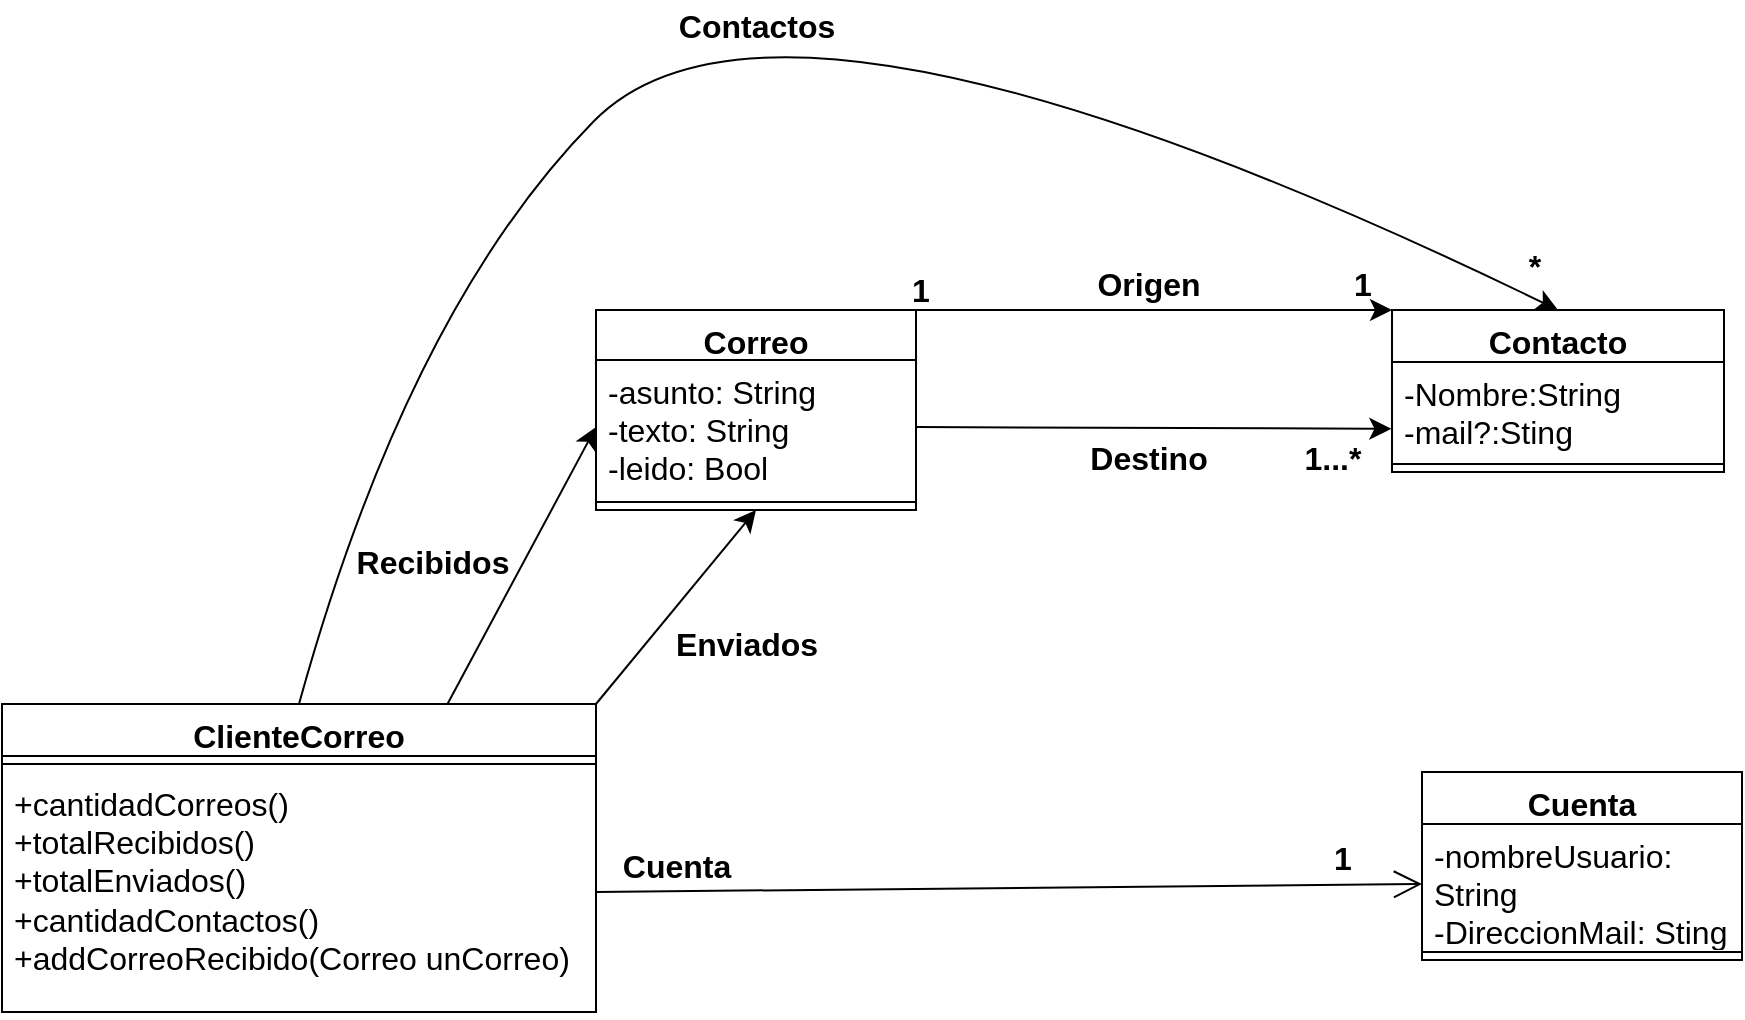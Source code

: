 <mxfile version="21.6.8" type="device">
  <diagram name="Página-1" id="mfp94jwwpFpXAAsBuNcY">
    <mxGraphModel dx="1133" dy="663" grid="0" gridSize="10" guides="1" tooltips="1" connect="1" arrows="1" fold="1" page="0" pageScale="1" pageWidth="827" pageHeight="1169" math="0" shadow="0">
      <root>
        <mxCell id="0" />
        <mxCell id="1" parent="0" />
        <mxCell id="lnHdh-FFuJDgcFn5CnuE-27" style="edgeStyle=none;curved=1;rounded=0;orthogonalLoop=1;jettySize=auto;html=1;exitX=1;exitY=0;exitDx=0;exitDy=0;entryX=0;entryY=0;entryDx=0;entryDy=0;fontSize=12;startSize=8;endSize=8;" edge="1" parent="1" source="lnHdh-FFuJDgcFn5CnuE-1" target="lnHdh-FFuJDgcFn5CnuE-5">
          <mxGeometry relative="1" as="geometry" />
        </mxCell>
        <mxCell id="lnHdh-FFuJDgcFn5CnuE-1" value="Correo&lt;br&gt;" style="swimlane;fontStyle=1;align=center;verticalAlign=top;childLayout=stackLayout;horizontal=1;startSize=25;horizontalStack=0;resizeParent=1;resizeParentMax=0;resizeLast=0;collapsible=1;marginBottom=0;whiteSpace=wrap;html=1;fontSize=16;" vertex="1" parent="1">
          <mxGeometry x="82" y="164" width="160" height="100" as="geometry" />
        </mxCell>
        <mxCell id="lnHdh-FFuJDgcFn5CnuE-2" value="-asunto: String&lt;br&gt;-texto: String&lt;br&gt;-leido: Bool" style="text;strokeColor=none;fillColor=none;align=left;verticalAlign=top;spacingLeft=4;spacingRight=4;overflow=hidden;rotatable=0;points=[[0,0.5],[1,0.5]];portConstraint=eastwest;whiteSpace=wrap;html=1;fontSize=16;" vertex="1" parent="lnHdh-FFuJDgcFn5CnuE-1">
          <mxGeometry y="25" width="160" height="67" as="geometry" />
        </mxCell>
        <mxCell id="lnHdh-FFuJDgcFn5CnuE-3" value="" style="line;strokeWidth=1;fillColor=none;align=left;verticalAlign=middle;spacingTop=-1;spacingLeft=3;spacingRight=3;rotatable=0;labelPosition=right;points=[];portConstraint=eastwest;strokeColor=inherit;fontSize=16;" vertex="1" parent="lnHdh-FFuJDgcFn5CnuE-1">
          <mxGeometry y="92" width="160" height="8" as="geometry" />
        </mxCell>
        <mxCell id="lnHdh-FFuJDgcFn5CnuE-5" value="Contacto" style="swimlane;fontStyle=1;align=center;verticalAlign=top;childLayout=stackLayout;horizontal=1;startSize=26;horizontalStack=0;resizeParent=1;resizeParentMax=0;resizeLast=0;collapsible=1;marginBottom=0;whiteSpace=wrap;html=1;fontSize=16;" vertex="1" parent="1">
          <mxGeometry x="480" y="164" width="166" height="81" as="geometry" />
        </mxCell>
        <mxCell id="lnHdh-FFuJDgcFn5CnuE-6" value="-Nombre:String&lt;br&gt;-mail?:Sting" style="text;strokeColor=none;fillColor=none;align=left;verticalAlign=top;spacingLeft=4;spacingRight=4;overflow=hidden;rotatable=0;points=[[0,0.5],[1,0.5]];portConstraint=eastwest;whiteSpace=wrap;html=1;fontSize=16;" vertex="1" parent="lnHdh-FFuJDgcFn5CnuE-5">
          <mxGeometry y="26" width="166" height="47" as="geometry" />
        </mxCell>
        <mxCell id="lnHdh-FFuJDgcFn5CnuE-7" value="" style="line;strokeWidth=1;fillColor=none;align=left;verticalAlign=middle;spacingTop=-1;spacingLeft=3;spacingRight=3;rotatable=0;labelPosition=right;points=[];portConstraint=eastwest;strokeColor=inherit;fontSize=16;" vertex="1" parent="lnHdh-FFuJDgcFn5CnuE-5">
          <mxGeometry y="73" width="166" height="8" as="geometry" />
        </mxCell>
        <mxCell id="lnHdh-FFuJDgcFn5CnuE-9" value="Cuenta" style="swimlane;fontStyle=1;align=center;verticalAlign=top;childLayout=stackLayout;horizontal=1;startSize=26;horizontalStack=0;resizeParent=1;resizeParentMax=0;resizeLast=0;collapsible=1;marginBottom=0;whiteSpace=wrap;html=1;fontSize=16;" vertex="1" parent="1">
          <mxGeometry x="495" y="395" width="160" height="94" as="geometry" />
        </mxCell>
        <mxCell id="lnHdh-FFuJDgcFn5CnuE-10" value="-nombreUsuario: String&lt;br&gt;-DireccionMail: Sting" style="text;strokeColor=none;fillColor=none;align=left;verticalAlign=top;spacingLeft=4;spacingRight=4;overflow=hidden;rotatable=0;points=[[0,0.5],[1,0.5]];portConstraint=eastwest;whiteSpace=wrap;html=1;fontSize=16;" vertex="1" parent="lnHdh-FFuJDgcFn5CnuE-9">
          <mxGeometry y="26" width="160" height="60" as="geometry" />
        </mxCell>
        <mxCell id="lnHdh-FFuJDgcFn5CnuE-11" value="" style="line;strokeWidth=1;fillColor=none;align=left;verticalAlign=middle;spacingTop=-1;spacingLeft=3;spacingRight=3;rotatable=0;labelPosition=right;points=[];portConstraint=eastwest;strokeColor=inherit;fontSize=16;" vertex="1" parent="lnHdh-FFuJDgcFn5CnuE-9">
          <mxGeometry y="86" width="160" height="8" as="geometry" />
        </mxCell>
        <mxCell id="lnHdh-FFuJDgcFn5CnuE-23" style="edgeStyle=none;curved=1;rounded=0;orthogonalLoop=1;jettySize=auto;html=1;exitX=0.75;exitY=0;exitDx=0;exitDy=0;entryX=0;entryY=0.5;entryDx=0;entryDy=0;fontSize=12;startSize=8;endSize=8;" edge="1" parent="1" source="lnHdh-FFuJDgcFn5CnuE-13" target="lnHdh-FFuJDgcFn5CnuE-2">
          <mxGeometry relative="1" as="geometry" />
        </mxCell>
        <mxCell id="lnHdh-FFuJDgcFn5CnuE-24" style="edgeStyle=none;curved=1;rounded=0;orthogonalLoop=1;jettySize=auto;html=1;exitX=1;exitY=0;exitDx=0;exitDy=0;fontSize=12;startSize=8;endSize=8;entryX=0.5;entryY=1;entryDx=0;entryDy=0;" edge="1" parent="1" source="lnHdh-FFuJDgcFn5CnuE-13" target="lnHdh-FFuJDgcFn5CnuE-1">
          <mxGeometry relative="1" as="geometry">
            <mxPoint x="140" y="304" as="targetPoint" />
          </mxGeometry>
        </mxCell>
        <mxCell id="lnHdh-FFuJDgcFn5CnuE-13" value="ClienteCorreo" style="swimlane;fontStyle=1;align=center;verticalAlign=top;childLayout=stackLayout;horizontal=1;startSize=26;horizontalStack=0;resizeParent=1;resizeParentMax=0;resizeLast=0;collapsible=1;marginBottom=0;whiteSpace=wrap;html=1;fontSize=16;" vertex="1" parent="1">
          <mxGeometry x="-215" y="361" width="297" height="154" as="geometry" />
        </mxCell>
        <mxCell id="lnHdh-FFuJDgcFn5CnuE-15" value="" style="line;strokeWidth=1;fillColor=none;align=left;verticalAlign=middle;spacingTop=-1;spacingLeft=3;spacingRight=3;rotatable=0;labelPosition=right;points=[];portConstraint=eastwest;strokeColor=inherit;fontSize=16;" vertex="1" parent="lnHdh-FFuJDgcFn5CnuE-13">
          <mxGeometry y="26" width="297" height="8" as="geometry" />
        </mxCell>
        <mxCell id="lnHdh-FFuJDgcFn5CnuE-16" value="+cantidadCorreos()&lt;br&gt;+totalRecibidos()&lt;br&gt;+totalEnviados()&lt;br&gt;+cantidadContactos()&lt;br&gt;+addCorreoRecibido(Correo unCorreo)" style="text;strokeColor=none;fillColor=none;align=left;verticalAlign=top;spacingLeft=4;spacingRight=4;overflow=hidden;rotatable=0;points=[[0,0.5],[1,0.5]];portConstraint=eastwest;whiteSpace=wrap;html=1;fontSize=16;" vertex="1" parent="lnHdh-FFuJDgcFn5CnuE-13">
          <mxGeometry y="34" width="297" height="120" as="geometry" />
        </mxCell>
        <mxCell id="lnHdh-FFuJDgcFn5CnuE-17" value="" style="endArrow=open;endFill=1;endSize=12;html=1;rounded=0;fontSize=12;curved=1;exitX=1;exitY=0.5;exitDx=0;exitDy=0;entryX=0;entryY=0.5;entryDx=0;entryDy=0;" edge="1" parent="1" source="lnHdh-FFuJDgcFn5CnuE-16" target="lnHdh-FFuJDgcFn5CnuE-10">
          <mxGeometry width="160" relative="1" as="geometry">
            <mxPoint x="120" y="400" as="sourcePoint" />
            <mxPoint x="280" y="400" as="targetPoint" />
          </mxGeometry>
        </mxCell>
        <mxCell id="lnHdh-FFuJDgcFn5CnuE-18" value="Cuenta" style="text;align=center;fontStyle=1;verticalAlign=middle;spacingLeft=3;spacingRight=3;strokeColor=none;rotatable=0;points=[[0,0.5],[1,0.5]];portConstraint=eastwest;html=1;fontSize=16;" vertex="1" parent="1">
          <mxGeometry x="82" y="429" width="80" height="26" as="geometry" />
        </mxCell>
        <mxCell id="lnHdh-FFuJDgcFn5CnuE-19" value="1" style="text;align=center;fontStyle=1;verticalAlign=middle;spacingLeft=3;spacingRight=3;strokeColor=none;rotatable=0;points=[[0,0.5],[1,0.5]];portConstraint=eastwest;html=1;fontSize=16;" vertex="1" parent="1">
          <mxGeometry x="415" y="425" width="80" height="26" as="geometry" />
        </mxCell>
        <mxCell id="lnHdh-FFuJDgcFn5CnuE-25" value="Recibidos" style="text;align=center;fontStyle=1;verticalAlign=middle;spacingLeft=3;spacingRight=3;strokeColor=none;rotatable=0;points=[[0,0.5],[1,0.5]];portConstraint=eastwest;html=1;fontSize=16;" vertex="1" parent="1">
          <mxGeometry x="-40" y="277" width="80" height="26" as="geometry" />
        </mxCell>
        <mxCell id="lnHdh-FFuJDgcFn5CnuE-26" value="Enviados" style="text;align=center;fontStyle=1;verticalAlign=middle;spacingLeft=3;spacingRight=3;strokeColor=none;rotatable=0;points=[[0,0.5],[1,0.5]];portConstraint=eastwest;html=1;fontSize=16;" vertex="1" parent="1">
          <mxGeometry x="117" y="318" width="80" height="26" as="geometry" />
        </mxCell>
        <mxCell id="lnHdh-FFuJDgcFn5CnuE-29" value="Origen" style="text;align=center;fontStyle=1;verticalAlign=middle;spacingLeft=3;spacingRight=3;strokeColor=none;rotatable=0;points=[[0,0.5],[1,0.5]];portConstraint=eastwest;html=1;fontSize=16;" vertex="1" parent="1">
          <mxGeometry x="318" y="138" width="80" height="26" as="geometry" />
        </mxCell>
        <mxCell id="lnHdh-FFuJDgcFn5CnuE-30" value="1" style="text;align=center;fontStyle=1;verticalAlign=middle;spacingLeft=3;spacingRight=3;strokeColor=none;rotatable=0;points=[[0,0.5],[1,0.5]];portConstraint=eastwest;html=1;fontSize=16;" vertex="1" parent="1">
          <mxGeometry x="204" y="141" width="80" height="26" as="geometry" />
        </mxCell>
        <mxCell id="lnHdh-FFuJDgcFn5CnuE-31" value="1" style="text;align=center;fontStyle=1;verticalAlign=middle;spacingLeft=3;spacingRight=3;strokeColor=none;rotatable=0;points=[[0,0.5],[1,0.5]];portConstraint=eastwest;html=1;fontSize=16;" vertex="1" parent="1">
          <mxGeometry x="425" y="138" width="80" height="26" as="geometry" />
        </mxCell>
        <mxCell id="lnHdh-FFuJDgcFn5CnuE-32" style="edgeStyle=none;curved=1;rounded=0;orthogonalLoop=1;jettySize=auto;html=1;exitX=1;exitY=0.5;exitDx=0;exitDy=0;entryX=-0.002;entryY=0.711;entryDx=0;entryDy=0;entryPerimeter=0;fontSize=12;startSize=8;endSize=8;" edge="1" parent="1" source="lnHdh-FFuJDgcFn5CnuE-2" target="lnHdh-FFuJDgcFn5CnuE-6">
          <mxGeometry relative="1" as="geometry" />
        </mxCell>
        <mxCell id="lnHdh-FFuJDgcFn5CnuE-33" value="Destino" style="text;align=center;fontStyle=1;verticalAlign=middle;spacingLeft=3;spacingRight=3;strokeColor=none;rotatable=0;points=[[0,0.5],[1,0.5]];portConstraint=eastwest;html=1;fontSize=16;" vertex="1" parent="1">
          <mxGeometry x="318" y="225" width="80" height="26" as="geometry" />
        </mxCell>
        <mxCell id="lnHdh-FFuJDgcFn5CnuE-34" value="1...*" style="text;align=center;fontStyle=1;verticalAlign=middle;spacingLeft=3;spacingRight=3;strokeColor=none;rotatable=0;points=[[0,0.5],[1,0.5]];portConstraint=eastwest;html=1;fontSize=16;" vertex="1" parent="1">
          <mxGeometry x="410" y="225" width="80" height="26" as="geometry" />
        </mxCell>
        <mxCell id="lnHdh-FFuJDgcFn5CnuE-38" value="" style="curved=1;endArrow=classic;html=1;rounded=0;fontSize=12;startSize=8;endSize=8;entryX=0.5;entryY=0;entryDx=0;entryDy=0;exitX=0.5;exitY=0;exitDx=0;exitDy=0;" edge="1" parent="1" source="lnHdh-FFuJDgcFn5CnuE-13" target="lnHdh-FFuJDgcFn5CnuE-5">
          <mxGeometry width="50" height="50" relative="1" as="geometry">
            <mxPoint x="-60" y="164" as="sourcePoint" />
            <mxPoint x="328" y="3" as="targetPoint" />
            <Array as="points">
              <mxPoint x="-12" y="164" />
              <mxPoint x="174" y="-25" />
            </Array>
          </mxGeometry>
        </mxCell>
        <mxCell id="lnHdh-FFuJDgcFn5CnuE-39" value="Contactos&lt;br&gt;" style="text;align=center;fontStyle=1;verticalAlign=middle;spacingLeft=3;spacingRight=3;strokeColor=none;rotatable=0;points=[[0,0.5],[1,0.5]];portConstraint=eastwest;html=1;fontSize=16;" vertex="1" parent="1">
          <mxGeometry x="122" y="9" width="80" height="26" as="geometry" />
        </mxCell>
        <mxCell id="lnHdh-FFuJDgcFn5CnuE-40" value="*" style="text;align=center;fontStyle=1;verticalAlign=middle;spacingLeft=3;spacingRight=3;strokeColor=none;rotatable=0;points=[[0,0.5],[1,0.5]];portConstraint=eastwest;html=1;fontSize=16;" vertex="1" parent="1">
          <mxGeometry x="511" y="129" width="80" height="26" as="geometry" />
        </mxCell>
      </root>
    </mxGraphModel>
  </diagram>
</mxfile>
